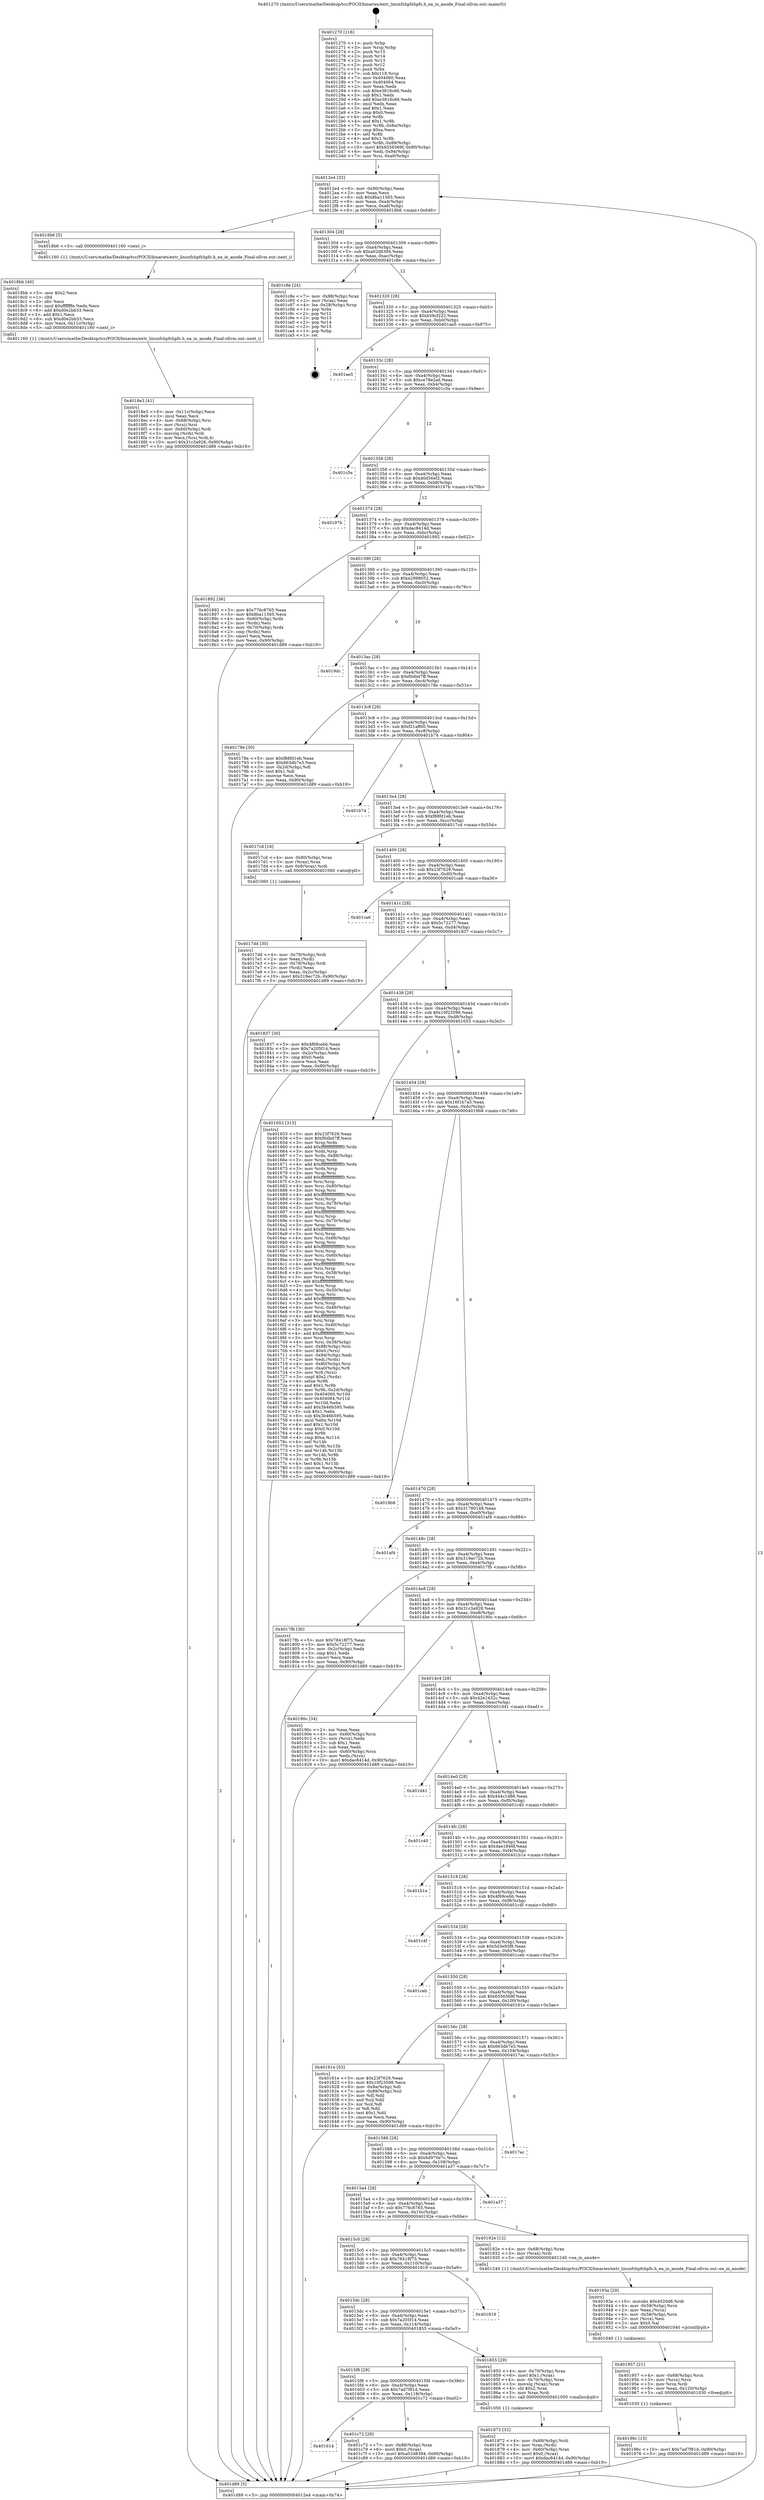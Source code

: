 digraph "0x401270" {
  label = "0x401270 (/mnt/c/Users/mathe/Desktop/tcc/POCII/binaries/extr_linuxfshpfshpfs.h_ea_in_anode_Final-ollvm.out::main(0))"
  labelloc = "t"
  node[shape=record]

  Entry [label="",width=0.3,height=0.3,shape=circle,fillcolor=black,style=filled]
  "0x4012e4" [label="{
     0x4012e4 [32]\l
     | [instrs]\l
     &nbsp;&nbsp;0x4012e4 \<+6\>: mov -0x90(%rbp),%eax\l
     &nbsp;&nbsp;0x4012ea \<+2\>: mov %eax,%ecx\l
     &nbsp;&nbsp;0x4012ec \<+6\>: sub $0x8ba11565,%ecx\l
     &nbsp;&nbsp;0x4012f2 \<+6\>: mov %eax,-0xa4(%rbp)\l
     &nbsp;&nbsp;0x4012f8 \<+6\>: mov %ecx,-0xa8(%rbp)\l
     &nbsp;&nbsp;0x4012fe \<+6\>: je 00000000004018b6 \<main+0x646\>\l
  }"]
  "0x4018b6" [label="{
     0x4018b6 [5]\l
     | [instrs]\l
     &nbsp;&nbsp;0x4018b6 \<+5\>: call 0000000000401160 \<next_i\>\l
     | [calls]\l
     &nbsp;&nbsp;0x401160 \{1\} (/mnt/c/Users/mathe/Desktop/tcc/POCII/binaries/extr_linuxfshpfshpfs.h_ea_in_anode_Final-ollvm.out::next_i)\l
  }"]
  "0x401304" [label="{
     0x401304 [28]\l
     | [instrs]\l
     &nbsp;&nbsp;0x401304 \<+5\>: jmp 0000000000401309 \<main+0x99\>\l
     &nbsp;&nbsp;0x401309 \<+6\>: mov -0xa4(%rbp),%eax\l
     &nbsp;&nbsp;0x40130f \<+5\>: sub $0xa02d8394,%eax\l
     &nbsp;&nbsp;0x401314 \<+6\>: mov %eax,-0xac(%rbp)\l
     &nbsp;&nbsp;0x40131a \<+6\>: je 0000000000401c8e \<main+0xa1e\>\l
  }"]
  Exit [label="",width=0.3,height=0.3,shape=circle,fillcolor=black,style=filled,peripheries=2]
  "0x401c8e" [label="{
     0x401c8e [24]\l
     | [instrs]\l
     &nbsp;&nbsp;0x401c8e \<+7\>: mov -0x88(%rbp),%rax\l
     &nbsp;&nbsp;0x401c95 \<+2\>: mov (%rax),%eax\l
     &nbsp;&nbsp;0x401c97 \<+4\>: lea -0x28(%rbp),%rsp\l
     &nbsp;&nbsp;0x401c9b \<+1\>: pop %rbx\l
     &nbsp;&nbsp;0x401c9c \<+2\>: pop %r12\l
     &nbsp;&nbsp;0x401c9e \<+2\>: pop %r13\l
     &nbsp;&nbsp;0x401ca0 \<+2\>: pop %r14\l
     &nbsp;&nbsp;0x401ca2 \<+2\>: pop %r15\l
     &nbsp;&nbsp;0x401ca4 \<+1\>: pop %rbp\l
     &nbsp;&nbsp;0x401ca5 \<+1\>: ret\l
  }"]
  "0x401320" [label="{
     0x401320 [28]\l
     | [instrs]\l
     &nbsp;&nbsp;0x401320 \<+5\>: jmp 0000000000401325 \<main+0xb5\>\l
     &nbsp;&nbsp;0x401325 \<+6\>: mov -0xa4(%rbp),%eax\l
     &nbsp;&nbsp;0x40132b \<+5\>: sub $0xb59cf222,%eax\l
     &nbsp;&nbsp;0x401330 \<+6\>: mov %eax,-0xb0(%rbp)\l
     &nbsp;&nbsp;0x401336 \<+6\>: je 0000000000401ae5 \<main+0x875\>\l
  }"]
  "0x401614" [label="{
     0x401614\l
  }", style=dashed]
  "0x401ae5" [label="{
     0x401ae5\l
  }", style=dashed]
  "0x40133c" [label="{
     0x40133c [28]\l
     | [instrs]\l
     &nbsp;&nbsp;0x40133c \<+5\>: jmp 0000000000401341 \<main+0xd1\>\l
     &nbsp;&nbsp;0x401341 \<+6\>: mov -0xa4(%rbp),%eax\l
     &nbsp;&nbsp;0x401347 \<+5\>: sub $0xce78e2ad,%eax\l
     &nbsp;&nbsp;0x40134c \<+6\>: mov %eax,-0xb4(%rbp)\l
     &nbsp;&nbsp;0x401352 \<+6\>: je 0000000000401c5e \<main+0x9ee\>\l
  }"]
  "0x401c72" [label="{
     0x401c72 [28]\l
     | [instrs]\l
     &nbsp;&nbsp;0x401c72 \<+7\>: mov -0x88(%rbp),%rax\l
     &nbsp;&nbsp;0x401c79 \<+6\>: movl $0x0,(%rax)\l
     &nbsp;&nbsp;0x401c7f \<+10\>: movl $0xa02d8394,-0x90(%rbp)\l
     &nbsp;&nbsp;0x401c89 \<+5\>: jmp 0000000000401d89 \<main+0xb19\>\l
  }"]
  "0x401c5e" [label="{
     0x401c5e\l
  }", style=dashed]
  "0x401358" [label="{
     0x401358 [28]\l
     | [instrs]\l
     &nbsp;&nbsp;0x401358 \<+5\>: jmp 000000000040135d \<main+0xed\>\l
     &nbsp;&nbsp;0x40135d \<+6\>: mov -0xa4(%rbp),%eax\l
     &nbsp;&nbsp;0x401363 \<+5\>: sub $0xd0d56ef2,%eax\l
     &nbsp;&nbsp;0x401368 \<+6\>: mov %eax,-0xb8(%rbp)\l
     &nbsp;&nbsp;0x40136e \<+6\>: je 000000000040197b \<main+0x70b\>\l
  }"]
  "0x40196c" [label="{
     0x40196c [15]\l
     | [instrs]\l
     &nbsp;&nbsp;0x40196c \<+10\>: movl $0x7ad7f81d,-0x90(%rbp)\l
     &nbsp;&nbsp;0x401976 \<+5\>: jmp 0000000000401d89 \<main+0xb19\>\l
  }"]
  "0x40197b" [label="{
     0x40197b\l
  }", style=dashed]
  "0x401374" [label="{
     0x401374 [28]\l
     | [instrs]\l
     &nbsp;&nbsp;0x401374 \<+5\>: jmp 0000000000401379 \<main+0x109\>\l
     &nbsp;&nbsp;0x401379 \<+6\>: mov -0xa4(%rbp),%eax\l
     &nbsp;&nbsp;0x40137f \<+5\>: sub $0xdac8414d,%eax\l
     &nbsp;&nbsp;0x401384 \<+6\>: mov %eax,-0xbc(%rbp)\l
     &nbsp;&nbsp;0x40138a \<+6\>: je 0000000000401892 \<main+0x622\>\l
  }"]
  "0x401957" [label="{
     0x401957 [21]\l
     | [instrs]\l
     &nbsp;&nbsp;0x401957 \<+4\>: mov -0x68(%rbp),%rcx\l
     &nbsp;&nbsp;0x40195b \<+3\>: mov (%rcx),%rcx\l
     &nbsp;&nbsp;0x40195e \<+3\>: mov %rcx,%rdi\l
     &nbsp;&nbsp;0x401961 \<+6\>: mov %eax,-0x120(%rbp)\l
     &nbsp;&nbsp;0x401967 \<+5\>: call 0000000000401030 \<free@plt\>\l
     | [calls]\l
     &nbsp;&nbsp;0x401030 \{1\} (unknown)\l
  }"]
  "0x401892" [label="{
     0x401892 [36]\l
     | [instrs]\l
     &nbsp;&nbsp;0x401892 \<+5\>: mov $0x776c8765,%eax\l
     &nbsp;&nbsp;0x401897 \<+5\>: mov $0x8ba11565,%ecx\l
     &nbsp;&nbsp;0x40189c \<+4\>: mov -0x60(%rbp),%rdx\l
     &nbsp;&nbsp;0x4018a0 \<+2\>: mov (%rdx),%esi\l
     &nbsp;&nbsp;0x4018a2 \<+4\>: mov -0x70(%rbp),%rdx\l
     &nbsp;&nbsp;0x4018a6 \<+2\>: cmp (%rdx),%esi\l
     &nbsp;&nbsp;0x4018a8 \<+3\>: cmovl %ecx,%eax\l
     &nbsp;&nbsp;0x4018ab \<+6\>: mov %eax,-0x90(%rbp)\l
     &nbsp;&nbsp;0x4018b1 \<+5\>: jmp 0000000000401d89 \<main+0xb19\>\l
  }"]
  "0x401390" [label="{
     0x401390 [28]\l
     | [instrs]\l
     &nbsp;&nbsp;0x401390 \<+5\>: jmp 0000000000401395 \<main+0x125\>\l
     &nbsp;&nbsp;0x401395 \<+6\>: mov -0xa4(%rbp),%eax\l
     &nbsp;&nbsp;0x40139b \<+5\>: sub $0xe2898052,%eax\l
     &nbsp;&nbsp;0x4013a0 \<+6\>: mov %eax,-0xc0(%rbp)\l
     &nbsp;&nbsp;0x4013a6 \<+6\>: je 00000000004019dc \<main+0x76c\>\l
  }"]
  "0x40193a" [label="{
     0x40193a [29]\l
     | [instrs]\l
     &nbsp;&nbsp;0x40193a \<+10\>: movabs $0x4020d6,%rdi\l
     &nbsp;&nbsp;0x401944 \<+4\>: mov -0x58(%rbp),%rcx\l
     &nbsp;&nbsp;0x401948 \<+2\>: mov %eax,(%rcx)\l
     &nbsp;&nbsp;0x40194a \<+4\>: mov -0x58(%rbp),%rcx\l
     &nbsp;&nbsp;0x40194e \<+2\>: mov (%rcx),%esi\l
     &nbsp;&nbsp;0x401950 \<+2\>: mov $0x0,%al\l
     &nbsp;&nbsp;0x401952 \<+5\>: call 0000000000401040 \<printf@plt\>\l
     | [calls]\l
     &nbsp;&nbsp;0x401040 \{1\} (unknown)\l
  }"]
  "0x4019dc" [label="{
     0x4019dc\l
  }", style=dashed]
  "0x4013ac" [label="{
     0x4013ac [28]\l
     | [instrs]\l
     &nbsp;&nbsp;0x4013ac \<+5\>: jmp 00000000004013b1 \<main+0x141\>\l
     &nbsp;&nbsp;0x4013b1 \<+6\>: mov -0xa4(%rbp),%eax\l
     &nbsp;&nbsp;0x4013b7 \<+5\>: sub $0xf0dbd7ff,%eax\l
     &nbsp;&nbsp;0x4013bc \<+6\>: mov %eax,-0xc4(%rbp)\l
     &nbsp;&nbsp;0x4013c2 \<+6\>: je 000000000040178e \<main+0x51e\>\l
  }"]
  "0x4018e3" [label="{
     0x4018e3 [41]\l
     | [instrs]\l
     &nbsp;&nbsp;0x4018e3 \<+6\>: mov -0x11c(%rbp),%ecx\l
     &nbsp;&nbsp;0x4018e9 \<+3\>: imul %eax,%ecx\l
     &nbsp;&nbsp;0x4018ec \<+4\>: mov -0x68(%rbp),%rsi\l
     &nbsp;&nbsp;0x4018f0 \<+3\>: mov (%rsi),%rsi\l
     &nbsp;&nbsp;0x4018f3 \<+4\>: mov -0x60(%rbp),%rdi\l
     &nbsp;&nbsp;0x4018f7 \<+3\>: movslq (%rdi),%rdi\l
     &nbsp;&nbsp;0x4018fa \<+3\>: mov %ecx,(%rsi,%rdi,4)\l
     &nbsp;&nbsp;0x4018fd \<+10\>: movl $0x31c3a928,-0x90(%rbp)\l
     &nbsp;&nbsp;0x401907 \<+5\>: jmp 0000000000401d89 \<main+0xb19\>\l
  }"]
  "0x40178e" [label="{
     0x40178e [30]\l
     | [instrs]\l
     &nbsp;&nbsp;0x40178e \<+5\>: mov $0xf88fd1eb,%eax\l
     &nbsp;&nbsp;0x401793 \<+5\>: mov $0x663db7e3,%ecx\l
     &nbsp;&nbsp;0x401798 \<+3\>: mov -0x2d(%rbp),%dl\l
     &nbsp;&nbsp;0x40179b \<+3\>: test $0x1,%dl\l
     &nbsp;&nbsp;0x40179e \<+3\>: cmovne %ecx,%eax\l
     &nbsp;&nbsp;0x4017a1 \<+6\>: mov %eax,-0x90(%rbp)\l
     &nbsp;&nbsp;0x4017a7 \<+5\>: jmp 0000000000401d89 \<main+0xb19\>\l
  }"]
  "0x4013c8" [label="{
     0x4013c8 [28]\l
     | [instrs]\l
     &nbsp;&nbsp;0x4013c8 \<+5\>: jmp 00000000004013cd \<main+0x15d\>\l
     &nbsp;&nbsp;0x4013cd \<+6\>: mov -0xa4(%rbp),%eax\l
     &nbsp;&nbsp;0x4013d3 \<+5\>: sub $0xf21affd0,%eax\l
     &nbsp;&nbsp;0x4013d8 \<+6\>: mov %eax,-0xc8(%rbp)\l
     &nbsp;&nbsp;0x4013de \<+6\>: je 0000000000401b74 \<main+0x904\>\l
  }"]
  "0x4018bb" [label="{
     0x4018bb [40]\l
     | [instrs]\l
     &nbsp;&nbsp;0x4018bb \<+5\>: mov $0x2,%ecx\l
     &nbsp;&nbsp;0x4018c0 \<+1\>: cltd\l
     &nbsp;&nbsp;0x4018c1 \<+2\>: idiv %ecx\l
     &nbsp;&nbsp;0x4018c3 \<+6\>: imul $0xfffffffe,%edx,%ecx\l
     &nbsp;&nbsp;0x4018c9 \<+6\>: add $0xd0e2bb33,%ecx\l
     &nbsp;&nbsp;0x4018cf \<+3\>: add $0x1,%ecx\l
     &nbsp;&nbsp;0x4018d2 \<+6\>: sub $0xd0e2bb33,%ecx\l
     &nbsp;&nbsp;0x4018d8 \<+6\>: mov %ecx,-0x11c(%rbp)\l
     &nbsp;&nbsp;0x4018de \<+5\>: call 0000000000401160 \<next_i\>\l
     | [calls]\l
     &nbsp;&nbsp;0x401160 \{1\} (/mnt/c/Users/mathe/Desktop/tcc/POCII/binaries/extr_linuxfshpfshpfs.h_ea_in_anode_Final-ollvm.out::next_i)\l
  }"]
  "0x401b74" [label="{
     0x401b74\l
  }", style=dashed]
  "0x4013e4" [label="{
     0x4013e4 [28]\l
     | [instrs]\l
     &nbsp;&nbsp;0x4013e4 \<+5\>: jmp 00000000004013e9 \<main+0x179\>\l
     &nbsp;&nbsp;0x4013e9 \<+6\>: mov -0xa4(%rbp),%eax\l
     &nbsp;&nbsp;0x4013ef \<+5\>: sub $0xf88fd1eb,%eax\l
     &nbsp;&nbsp;0x4013f4 \<+6\>: mov %eax,-0xcc(%rbp)\l
     &nbsp;&nbsp;0x4013fa \<+6\>: je 00000000004017cd \<main+0x55d\>\l
  }"]
  "0x401872" [label="{
     0x401872 [32]\l
     | [instrs]\l
     &nbsp;&nbsp;0x401872 \<+4\>: mov -0x68(%rbp),%rdi\l
     &nbsp;&nbsp;0x401876 \<+3\>: mov %rax,(%rdi)\l
     &nbsp;&nbsp;0x401879 \<+4\>: mov -0x60(%rbp),%rax\l
     &nbsp;&nbsp;0x40187d \<+6\>: movl $0x0,(%rax)\l
     &nbsp;&nbsp;0x401883 \<+10\>: movl $0xdac8414d,-0x90(%rbp)\l
     &nbsp;&nbsp;0x40188d \<+5\>: jmp 0000000000401d89 \<main+0xb19\>\l
  }"]
  "0x4017cd" [label="{
     0x4017cd [16]\l
     | [instrs]\l
     &nbsp;&nbsp;0x4017cd \<+4\>: mov -0x80(%rbp),%rax\l
     &nbsp;&nbsp;0x4017d1 \<+3\>: mov (%rax),%rax\l
     &nbsp;&nbsp;0x4017d4 \<+4\>: mov 0x8(%rax),%rdi\l
     &nbsp;&nbsp;0x4017d8 \<+5\>: call 0000000000401060 \<atoi@plt\>\l
     | [calls]\l
     &nbsp;&nbsp;0x401060 \{1\} (unknown)\l
  }"]
  "0x401400" [label="{
     0x401400 [28]\l
     | [instrs]\l
     &nbsp;&nbsp;0x401400 \<+5\>: jmp 0000000000401405 \<main+0x195\>\l
     &nbsp;&nbsp;0x401405 \<+6\>: mov -0xa4(%rbp),%eax\l
     &nbsp;&nbsp;0x40140b \<+5\>: sub $0x23f7629,%eax\l
     &nbsp;&nbsp;0x401410 \<+6\>: mov %eax,-0xd0(%rbp)\l
     &nbsp;&nbsp;0x401416 \<+6\>: je 0000000000401ca6 \<main+0xa36\>\l
  }"]
  "0x4015f8" [label="{
     0x4015f8 [28]\l
     | [instrs]\l
     &nbsp;&nbsp;0x4015f8 \<+5\>: jmp 00000000004015fd \<main+0x38d\>\l
     &nbsp;&nbsp;0x4015fd \<+6\>: mov -0xa4(%rbp),%eax\l
     &nbsp;&nbsp;0x401603 \<+5\>: sub $0x7ad7f81d,%eax\l
     &nbsp;&nbsp;0x401608 \<+6\>: mov %eax,-0x118(%rbp)\l
     &nbsp;&nbsp;0x40160e \<+6\>: je 0000000000401c72 \<main+0xa02\>\l
  }"]
  "0x401ca6" [label="{
     0x401ca6\l
  }", style=dashed]
  "0x40141c" [label="{
     0x40141c [28]\l
     | [instrs]\l
     &nbsp;&nbsp;0x40141c \<+5\>: jmp 0000000000401421 \<main+0x1b1\>\l
     &nbsp;&nbsp;0x401421 \<+6\>: mov -0xa4(%rbp),%eax\l
     &nbsp;&nbsp;0x401427 \<+5\>: sub $0x5c72277,%eax\l
     &nbsp;&nbsp;0x40142c \<+6\>: mov %eax,-0xd4(%rbp)\l
     &nbsp;&nbsp;0x401432 \<+6\>: je 0000000000401837 \<main+0x5c7\>\l
  }"]
  "0x401855" [label="{
     0x401855 [29]\l
     | [instrs]\l
     &nbsp;&nbsp;0x401855 \<+4\>: mov -0x70(%rbp),%rax\l
     &nbsp;&nbsp;0x401859 \<+6\>: movl $0x1,(%rax)\l
     &nbsp;&nbsp;0x40185f \<+4\>: mov -0x70(%rbp),%rax\l
     &nbsp;&nbsp;0x401863 \<+3\>: movslq (%rax),%rax\l
     &nbsp;&nbsp;0x401866 \<+4\>: shl $0x2,%rax\l
     &nbsp;&nbsp;0x40186a \<+3\>: mov %rax,%rdi\l
     &nbsp;&nbsp;0x40186d \<+5\>: call 0000000000401050 \<malloc@plt\>\l
     | [calls]\l
     &nbsp;&nbsp;0x401050 \{1\} (unknown)\l
  }"]
  "0x401837" [label="{
     0x401837 [30]\l
     | [instrs]\l
     &nbsp;&nbsp;0x401837 \<+5\>: mov $0x4f69cebb,%eax\l
     &nbsp;&nbsp;0x40183c \<+5\>: mov $0x7a205f14,%ecx\l
     &nbsp;&nbsp;0x401841 \<+3\>: mov -0x2c(%rbp),%edx\l
     &nbsp;&nbsp;0x401844 \<+3\>: cmp $0x0,%edx\l
     &nbsp;&nbsp;0x401847 \<+3\>: cmove %ecx,%eax\l
     &nbsp;&nbsp;0x40184a \<+6\>: mov %eax,-0x90(%rbp)\l
     &nbsp;&nbsp;0x401850 \<+5\>: jmp 0000000000401d89 \<main+0xb19\>\l
  }"]
  "0x401438" [label="{
     0x401438 [28]\l
     | [instrs]\l
     &nbsp;&nbsp;0x401438 \<+5\>: jmp 000000000040143d \<main+0x1cd\>\l
     &nbsp;&nbsp;0x40143d \<+6\>: mov -0xa4(%rbp),%eax\l
     &nbsp;&nbsp;0x401443 \<+5\>: sub $0x10f23598,%eax\l
     &nbsp;&nbsp;0x401448 \<+6\>: mov %eax,-0xd8(%rbp)\l
     &nbsp;&nbsp;0x40144e \<+6\>: je 0000000000401653 \<main+0x3e3\>\l
  }"]
  "0x4015dc" [label="{
     0x4015dc [28]\l
     | [instrs]\l
     &nbsp;&nbsp;0x4015dc \<+5\>: jmp 00000000004015e1 \<main+0x371\>\l
     &nbsp;&nbsp;0x4015e1 \<+6\>: mov -0xa4(%rbp),%eax\l
     &nbsp;&nbsp;0x4015e7 \<+5\>: sub $0x7a205f14,%eax\l
     &nbsp;&nbsp;0x4015ec \<+6\>: mov %eax,-0x114(%rbp)\l
     &nbsp;&nbsp;0x4015f2 \<+6\>: je 0000000000401855 \<main+0x5e5\>\l
  }"]
  "0x401653" [label="{
     0x401653 [315]\l
     | [instrs]\l
     &nbsp;&nbsp;0x401653 \<+5\>: mov $0x23f7629,%eax\l
     &nbsp;&nbsp;0x401658 \<+5\>: mov $0xf0dbd7ff,%ecx\l
     &nbsp;&nbsp;0x40165d \<+3\>: mov %rsp,%rdx\l
     &nbsp;&nbsp;0x401660 \<+4\>: add $0xfffffffffffffff0,%rdx\l
     &nbsp;&nbsp;0x401664 \<+3\>: mov %rdx,%rsp\l
     &nbsp;&nbsp;0x401667 \<+7\>: mov %rdx,-0x88(%rbp)\l
     &nbsp;&nbsp;0x40166e \<+3\>: mov %rsp,%rdx\l
     &nbsp;&nbsp;0x401671 \<+4\>: add $0xfffffffffffffff0,%rdx\l
     &nbsp;&nbsp;0x401675 \<+3\>: mov %rdx,%rsp\l
     &nbsp;&nbsp;0x401678 \<+3\>: mov %rsp,%rsi\l
     &nbsp;&nbsp;0x40167b \<+4\>: add $0xfffffffffffffff0,%rsi\l
     &nbsp;&nbsp;0x40167f \<+3\>: mov %rsi,%rsp\l
     &nbsp;&nbsp;0x401682 \<+4\>: mov %rsi,-0x80(%rbp)\l
     &nbsp;&nbsp;0x401686 \<+3\>: mov %rsp,%rsi\l
     &nbsp;&nbsp;0x401689 \<+4\>: add $0xfffffffffffffff0,%rsi\l
     &nbsp;&nbsp;0x40168d \<+3\>: mov %rsi,%rsp\l
     &nbsp;&nbsp;0x401690 \<+4\>: mov %rsi,-0x78(%rbp)\l
     &nbsp;&nbsp;0x401694 \<+3\>: mov %rsp,%rsi\l
     &nbsp;&nbsp;0x401697 \<+4\>: add $0xfffffffffffffff0,%rsi\l
     &nbsp;&nbsp;0x40169b \<+3\>: mov %rsi,%rsp\l
     &nbsp;&nbsp;0x40169e \<+4\>: mov %rsi,-0x70(%rbp)\l
     &nbsp;&nbsp;0x4016a2 \<+3\>: mov %rsp,%rsi\l
     &nbsp;&nbsp;0x4016a5 \<+4\>: add $0xfffffffffffffff0,%rsi\l
     &nbsp;&nbsp;0x4016a9 \<+3\>: mov %rsi,%rsp\l
     &nbsp;&nbsp;0x4016ac \<+4\>: mov %rsi,-0x68(%rbp)\l
     &nbsp;&nbsp;0x4016b0 \<+3\>: mov %rsp,%rsi\l
     &nbsp;&nbsp;0x4016b3 \<+4\>: add $0xfffffffffffffff0,%rsi\l
     &nbsp;&nbsp;0x4016b7 \<+3\>: mov %rsi,%rsp\l
     &nbsp;&nbsp;0x4016ba \<+4\>: mov %rsi,-0x60(%rbp)\l
     &nbsp;&nbsp;0x4016be \<+3\>: mov %rsp,%rsi\l
     &nbsp;&nbsp;0x4016c1 \<+4\>: add $0xfffffffffffffff0,%rsi\l
     &nbsp;&nbsp;0x4016c5 \<+3\>: mov %rsi,%rsp\l
     &nbsp;&nbsp;0x4016c8 \<+4\>: mov %rsi,-0x58(%rbp)\l
     &nbsp;&nbsp;0x4016cc \<+3\>: mov %rsp,%rsi\l
     &nbsp;&nbsp;0x4016cf \<+4\>: add $0xfffffffffffffff0,%rsi\l
     &nbsp;&nbsp;0x4016d3 \<+3\>: mov %rsi,%rsp\l
     &nbsp;&nbsp;0x4016d6 \<+4\>: mov %rsi,-0x50(%rbp)\l
     &nbsp;&nbsp;0x4016da \<+3\>: mov %rsp,%rsi\l
     &nbsp;&nbsp;0x4016dd \<+4\>: add $0xfffffffffffffff0,%rsi\l
     &nbsp;&nbsp;0x4016e1 \<+3\>: mov %rsi,%rsp\l
     &nbsp;&nbsp;0x4016e4 \<+4\>: mov %rsi,-0x48(%rbp)\l
     &nbsp;&nbsp;0x4016e8 \<+3\>: mov %rsp,%rsi\l
     &nbsp;&nbsp;0x4016eb \<+4\>: add $0xfffffffffffffff0,%rsi\l
     &nbsp;&nbsp;0x4016ef \<+3\>: mov %rsi,%rsp\l
     &nbsp;&nbsp;0x4016f2 \<+4\>: mov %rsi,-0x40(%rbp)\l
     &nbsp;&nbsp;0x4016f6 \<+3\>: mov %rsp,%rsi\l
     &nbsp;&nbsp;0x4016f9 \<+4\>: add $0xfffffffffffffff0,%rsi\l
     &nbsp;&nbsp;0x4016fd \<+3\>: mov %rsi,%rsp\l
     &nbsp;&nbsp;0x401700 \<+4\>: mov %rsi,-0x38(%rbp)\l
     &nbsp;&nbsp;0x401704 \<+7\>: mov -0x88(%rbp),%rsi\l
     &nbsp;&nbsp;0x40170b \<+6\>: movl $0x0,(%rsi)\l
     &nbsp;&nbsp;0x401711 \<+6\>: mov -0x94(%rbp),%edi\l
     &nbsp;&nbsp;0x401717 \<+2\>: mov %edi,(%rdx)\l
     &nbsp;&nbsp;0x401719 \<+4\>: mov -0x80(%rbp),%rsi\l
     &nbsp;&nbsp;0x40171d \<+7\>: mov -0xa0(%rbp),%r8\l
     &nbsp;&nbsp;0x401724 \<+3\>: mov %r8,(%rsi)\l
     &nbsp;&nbsp;0x401727 \<+3\>: cmpl $0x2,(%rdx)\l
     &nbsp;&nbsp;0x40172a \<+4\>: setne %r9b\l
     &nbsp;&nbsp;0x40172e \<+4\>: and $0x1,%r9b\l
     &nbsp;&nbsp;0x401732 \<+4\>: mov %r9b,-0x2d(%rbp)\l
     &nbsp;&nbsp;0x401736 \<+8\>: mov 0x404060,%r10d\l
     &nbsp;&nbsp;0x40173e \<+8\>: mov 0x404064,%r11d\l
     &nbsp;&nbsp;0x401746 \<+3\>: mov %r10d,%ebx\l
     &nbsp;&nbsp;0x401749 \<+6\>: add $0x3b46b595,%ebx\l
     &nbsp;&nbsp;0x40174f \<+3\>: sub $0x1,%ebx\l
     &nbsp;&nbsp;0x401752 \<+6\>: sub $0x3b46b595,%ebx\l
     &nbsp;&nbsp;0x401758 \<+4\>: imul %ebx,%r10d\l
     &nbsp;&nbsp;0x40175c \<+4\>: and $0x1,%r10d\l
     &nbsp;&nbsp;0x401760 \<+4\>: cmp $0x0,%r10d\l
     &nbsp;&nbsp;0x401764 \<+4\>: sete %r9b\l
     &nbsp;&nbsp;0x401768 \<+4\>: cmp $0xa,%r11d\l
     &nbsp;&nbsp;0x40176c \<+4\>: setl %r14b\l
     &nbsp;&nbsp;0x401770 \<+3\>: mov %r9b,%r15b\l
     &nbsp;&nbsp;0x401773 \<+3\>: and %r14b,%r15b\l
     &nbsp;&nbsp;0x401776 \<+3\>: xor %r14b,%r9b\l
     &nbsp;&nbsp;0x401779 \<+3\>: or %r9b,%r15b\l
     &nbsp;&nbsp;0x40177c \<+4\>: test $0x1,%r15b\l
     &nbsp;&nbsp;0x401780 \<+3\>: cmovne %ecx,%eax\l
     &nbsp;&nbsp;0x401783 \<+6\>: mov %eax,-0x90(%rbp)\l
     &nbsp;&nbsp;0x401789 \<+5\>: jmp 0000000000401d89 \<main+0xb19\>\l
  }"]
  "0x401454" [label="{
     0x401454 [28]\l
     | [instrs]\l
     &nbsp;&nbsp;0x401454 \<+5\>: jmp 0000000000401459 \<main+0x1e9\>\l
     &nbsp;&nbsp;0x401459 \<+6\>: mov -0xa4(%rbp),%eax\l
     &nbsp;&nbsp;0x40145f \<+5\>: sub $0x16f1b7a5,%eax\l
     &nbsp;&nbsp;0x401464 \<+6\>: mov %eax,-0xdc(%rbp)\l
     &nbsp;&nbsp;0x40146a \<+6\>: je 00000000004019b8 \<main+0x748\>\l
  }"]
  "0x401819" [label="{
     0x401819\l
  }", style=dashed]
  "0x4019b8" [label="{
     0x4019b8\l
  }", style=dashed]
  "0x401470" [label="{
     0x401470 [28]\l
     | [instrs]\l
     &nbsp;&nbsp;0x401470 \<+5\>: jmp 0000000000401475 \<main+0x205\>\l
     &nbsp;&nbsp;0x401475 \<+6\>: mov -0xa4(%rbp),%eax\l
     &nbsp;&nbsp;0x40147b \<+5\>: sub $0x31780148,%eax\l
     &nbsp;&nbsp;0x401480 \<+6\>: mov %eax,-0xe0(%rbp)\l
     &nbsp;&nbsp;0x401486 \<+6\>: je 0000000000401af4 \<main+0x884\>\l
  }"]
  "0x4015c0" [label="{
     0x4015c0 [28]\l
     | [instrs]\l
     &nbsp;&nbsp;0x4015c0 \<+5\>: jmp 00000000004015c5 \<main+0x355\>\l
     &nbsp;&nbsp;0x4015c5 \<+6\>: mov -0xa4(%rbp),%eax\l
     &nbsp;&nbsp;0x4015cb \<+5\>: sub $0x78418f75,%eax\l
     &nbsp;&nbsp;0x4015d0 \<+6\>: mov %eax,-0x110(%rbp)\l
     &nbsp;&nbsp;0x4015d6 \<+6\>: je 0000000000401819 \<main+0x5a9\>\l
  }"]
  "0x401af4" [label="{
     0x401af4\l
  }", style=dashed]
  "0x40148c" [label="{
     0x40148c [28]\l
     | [instrs]\l
     &nbsp;&nbsp;0x40148c \<+5\>: jmp 0000000000401491 \<main+0x221\>\l
     &nbsp;&nbsp;0x401491 \<+6\>: mov -0xa4(%rbp),%eax\l
     &nbsp;&nbsp;0x401497 \<+5\>: sub $0x319ec72b,%eax\l
     &nbsp;&nbsp;0x40149c \<+6\>: mov %eax,-0xe4(%rbp)\l
     &nbsp;&nbsp;0x4014a2 \<+6\>: je 00000000004017fb \<main+0x58b\>\l
  }"]
  "0x40192e" [label="{
     0x40192e [12]\l
     | [instrs]\l
     &nbsp;&nbsp;0x40192e \<+4\>: mov -0x68(%rbp),%rax\l
     &nbsp;&nbsp;0x401932 \<+3\>: mov (%rax),%rdi\l
     &nbsp;&nbsp;0x401935 \<+5\>: call 0000000000401240 \<ea_in_anode\>\l
     | [calls]\l
     &nbsp;&nbsp;0x401240 \{1\} (/mnt/c/Users/mathe/Desktop/tcc/POCII/binaries/extr_linuxfshpfshpfs.h_ea_in_anode_Final-ollvm.out::ea_in_anode)\l
  }"]
  "0x4017fb" [label="{
     0x4017fb [30]\l
     | [instrs]\l
     &nbsp;&nbsp;0x4017fb \<+5\>: mov $0x78418f75,%eax\l
     &nbsp;&nbsp;0x401800 \<+5\>: mov $0x5c72277,%ecx\l
     &nbsp;&nbsp;0x401805 \<+3\>: mov -0x2c(%rbp),%edx\l
     &nbsp;&nbsp;0x401808 \<+3\>: cmp $0x1,%edx\l
     &nbsp;&nbsp;0x40180b \<+3\>: cmovl %ecx,%eax\l
     &nbsp;&nbsp;0x40180e \<+6\>: mov %eax,-0x90(%rbp)\l
     &nbsp;&nbsp;0x401814 \<+5\>: jmp 0000000000401d89 \<main+0xb19\>\l
  }"]
  "0x4014a8" [label="{
     0x4014a8 [28]\l
     | [instrs]\l
     &nbsp;&nbsp;0x4014a8 \<+5\>: jmp 00000000004014ad \<main+0x23d\>\l
     &nbsp;&nbsp;0x4014ad \<+6\>: mov -0xa4(%rbp),%eax\l
     &nbsp;&nbsp;0x4014b3 \<+5\>: sub $0x31c3a928,%eax\l
     &nbsp;&nbsp;0x4014b8 \<+6\>: mov %eax,-0xe8(%rbp)\l
     &nbsp;&nbsp;0x4014be \<+6\>: je 000000000040190c \<main+0x69c\>\l
  }"]
  "0x4015a4" [label="{
     0x4015a4 [28]\l
     | [instrs]\l
     &nbsp;&nbsp;0x4015a4 \<+5\>: jmp 00000000004015a9 \<main+0x339\>\l
     &nbsp;&nbsp;0x4015a9 \<+6\>: mov -0xa4(%rbp),%eax\l
     &nbsp;&nbsp;0x4015af \<+5\>: sub $0x776c8765,%eax\l
     &nbsp;&nbsp;0x4015b4 \<+6\>: mov %eax,-0x10c(%rbp)\l
     &nbsp;&nbsp;0x4015ba \<+6\>: je 000000000040192e \<main+0x6be\>\l
  }"]
  "0x40190c" [label="{
     0x40190c [34]\l
     | [instrs]\l
     &nbsp;&nbsp;0x40190c \<+2\>: xor %eax,%eax\l
     &nbsp;&nbsp;0x40190e \<+4\>: mov -0x60(%rbp),%rcx\l
     &nbsp;&nbsp;0x401912 \<+2\>: mov (%rcx),%edx\l
     &nbsp;&nbsp;0x401914 \<+3\>: sub $0x1,%eax\l
     &nbsp;&nbsp;0x401917 \<+2\>: sub %eax,%edx\l
     &nbsp;&nbsp;0x401919 \<+4\>: mov -0x60(%rbp),%rcx\l
     &nbsp;&nbsp;0x40191d \<+2\>: mov %edx,(%rcx)\l
     &nbsp;&nbsp;0x40191f \<+10\>: movl $0xdac8414d,-0x90(%rbp)\l
     &nbsp;&nbsp;0x401929 \<+5\>: jmp 0000000000401d89 \<main+0xb19\>\l
  }"]
  "0x4014c4" [label="{
     0x4014c4 [28]\l
     | [instrs]\l
     &nbsp;&nbsp;0x4014c4 \<+5\>: jmp 00000000004014c9 \<main+0x259\>\l
     &nbsp;&nbsp;0x4014c9 \<+6\>: mov -0xa4(%rbp),%eax\l
     &nbsp;&nbsp;0x4014cf \<+5\>: sub $0x42e1432c,%eax\l
     &nbsp;&nbsp;0x4014d4 \<+6\>: mov %eax,-0xec(%rbp)\l
     &nbsp;&nbsp;0x4014da \<+6\>: je 0000000000401d41 \<main+0xad1\>\l
  }"]
  "0x401a37" [label="{
     0x401a37\l
  }", style=dashed]
  "0x401d41" [label="{
     0x401d41\l
  }", style=dashed]
  "0x4014e0" [label="{
     0x4014e0 [28]\l
     | [instrs]\l
     &nbsp;&nbsp;0x4014e0 \<+5\>: jmp 00000000004014e5 \<main+0x275\>\l
     &nbsp;&nbsp;0x4014e5 \<+6\>: mov -0xa4(%rbp),%eax\l
     &nbsp;&nbsp;0x4014eb \<+5\>: sub $0x444c1d86,%eax\l
     &nbsp;&nbsp;0x4014f0 \<+6\>: mov %eax,-0xf0(%rbp)\l
     &nbsp;&nbsp;0x4014f6 \<+6\>: je 0000000000401c40 \<main+0x9d0\>\l
  }"]
  "0x401588" [label="{
     0x401588 [28]\l
     | [instrs]\l
     &nbsp;&nbsp;0x401588 \<+5\>: jmp 000000000040158d \<main+0x31d\>\l
     &nbsp;&nbsp;0x40158d \<+6\>: mov -0xa4(%rbp),%eax\l
     &nbsp;&nbsp;0x401593 \<+5\>: sub $0x6d970e7c,%eax\l
     &nbsp;&nbsp;0x401598 \<+6\>: mov %eax,-0x108(%rbp)\l
     &nbsp;&nbsp;0x40159e \<+6\>: je 0000000000401a37 \<main+0x7c7\>\l
  }"]
  "0x401c40" [label="{
     0x401c40\l
  }", style=dashed]
  "0x4014fc" [label="{
     0x4014fc [28]\l
     | [instrs]\l
     &nbsp;&nbsp;0x4014fc \<+5\>: jmp 0000000000401501 \<main+0x291\>\l
     &nbsp;&nbsp;0x401501 \<+6\>: mov -0xa4(%rbp),%eax\l
     &nbsp;&nbsp;0x401507 \<+5\>: sub $0x4ae1846f,%eax\l
     &nbsp;&nbsp;0x40150c \<+6\>: mov %eax,-0xf4(%rbp)\l
     &nbsp;&nbsp;0x401512 \<+6\>: je 0000000000401b1e \<main+0x8ae\>\l
  }"]
  "0x4017ac" [label="{
     0x4017ac\l
  }", style=dashed]
  "0x401b1e" [label="{
     0x401b1e\l
  }", style=dashed]
  "0x401518" [label="{
     0x401518 [28]\l
     | [instrs]\l
     &nbsp;&nbsp;0x401518 \<+5\>: jmp 000000000040151d \<main+0x2ad\>\l
     &nbsp;&nbsp;0x40151d \<+6\>: mov -0xa4(%rbp),%eax\l
     &nbsp;&nbsp;0x401523 \<+5\>: sub $0x4f69cebb,%eax\l
     &nbsp;&nbsp;0x401528 \<+6\>: mov %eax,-0xf8(%rbp)\l
     &nbsp;&nbsp;0x40152e \<+6\>: je 0000000000401c4f \<main+0x9df\>\l
  }"]
  "0x4017dd" [label="{
     0x4017dd [30]\l
     | [instrs]\l
     &nbsp;&nbsp;0x4017dd \<+4\>: mov -0x78(%rbp),%rdi\l
     &nbsp;&nbsp;0x4017e1 \<+2\>: mov %eax,(%rdi)\l
     &nbsp;&nbsp;0x4017e3 \<+4\>: mov -0x78(%rbp),%rdi\l
     &nbsp;&nbsp;0x4017e7 \<+2\>: mov (%rdi),%eax\l
     &nbsp;&nbsp;0x4017e9 \<+3\>: mov %eax,-0x2c(%rbp)\l
     &nbsp;&nbsp;0x4017ec \<+10\>: movl $0x319ec72b,-0x90(%rbp)\l
     &nbsp;&nbsp;0x4017f6 \<+5\>: jmp 0000000000401d89 \<main+0xb19\>\l
  }"]
  "0x401c4f" [label="{
     0x401c4f\l
  }", style=dashed]
  "0x401534" [label="{
     0x401534 [28]\l
     | [instrs]\l
     &nbsp;&nbsp;0x401534 \<+5\>: jmp 0000000000401539 \<main+0x2c9\>\l
     &nbsp;&nbsp;0x401539 \<+6\>: mov -0xa4(%rbp),%eax\l
     &nbsp;&nbsp;0x40153f \<+5\>: sub $0x5d3e93f8,%eax\l
     &nbsp;&nbsp;0x401544 \<+6\>: mov %eax,-0xfc(%rbp)\l
     &nbsp;&nbsp;0x40154a \<+6\>: je 0000000000401ceb \<main+0xa7b\>\l
  }"]
  "0x401270" [label="{
     0x401270 [116]\l
     | [instrs]\l
     &nbsp;&nbsp;0x401270 \<+1\>: push %rbp\l
     &nbsp;&nbsp;0x401271 \<+3\>: mov %rsp,%rbp\l
     &nbsp;&nbsp;0x401274 \<+2\>: push %r15\l
     &nbsp;&nbsp;0x401276 \<+2\>: push %r14\l
     &nbsp;&nbsp;0x401278 \<+2\>: push %r13\l
     &nbsp;&nbsp;0x40127a \<+2\>: push %r12\l
     &nbsp;&nbsp;0x40127c \<+1\>: push %rbx\l
     &nbsp;&nbsp;0x40127d \<+7\>: sub $0x118,%rsp\l
     &nbsp;&nbsp;0x401284 \<+7\>: mov 0x404060,%eax\l
     &nbsp;&nbsp;0x40128b \<+7\>: mov 0x404064,%ecx\l
     &nbsp;&nbsp;0x401292 \<+2\>: mov %eax,%edx\l
     &nbsp;&nbsp;0x401294 \<+6\>: sub $0xe3816c66,%edx\l
     &nbsp;&nbsp;0x40129a \<+3\>: sub $0x1,%edx\l
     &nbsp;&nbsp;0x40129d \<+6\>: add $0xe3816c66,%edx\l
     &nbsp;&nbsp;0x4012a3 \<+3\>: imul %edx,%eax\l
     &nbsp;&nbsp;0x4012a6 \<+3\>: and $0x1,%eax\l
     &nbsp;&nbsp;0x4012a9 \<+3\>: cmp $0x0,%eax\l
     &nbsp;&nbsp;0x4012ac \<+4\>: sete %r8b\l
     &nbsp;&nbsp;0x4012b0 \<+4\>: and $0x1,%r8b\l
     &nbsp;&nbsp;0x4012b4 \<+7\>: mov %r8b,-0x8a(%rbp)\l
     &nbsp;&nbsp;0x4012bb \<+3\>: cmp $0xa,%ecx\l
     &nbsp;&nbsp;0x4012be \<+4\>: setl %r8b\l
     &nbsp;&nbsp;0x4012c2 \<+4\>: and $0x1,%r8b\l
     &nbsp;&nbsp;0x4012c6 \<+7\>: mov %r8b,-0x89(%rbp)\l
     &nbsp;&nbsp;0x4012cd \<+10\>: movl $0x6556569f,-0x90(%rbp)\l
     &nbsp;&nbsp;0x4012d7 \<+6\>: mov %edi,-0x94(%rbp)\l
     &nbsp;&nbsp;0x4012dd \<+7\>: mov %rsi,-0xa0(%rbp)\l
  }"]
  "0x401ceb" [label="{
     0x401ceb\l
  }", style=dashed]
  "0x401550" [label="{
     0x401550 [28]\l
     | [instrs]\l
     &nbsp;&nbsp;0x401550 \<+5\>: jmp 0000000000401555 \<main+0x2e5\>\l
     &nbsp;&nbsp;0x401555 \<+6\>: mov -0xa4(%rbp),%eax\l
     &nbsp;&nbsp;0x40155b \<+5\>: sub $0x6556569f,%eax\l
     &nbsp;&nbsp;0x401560 \<+6\>: mov %eax,-0x100(%rbp)\l
     &nbsp;&nbsp;0x401566 \<+6\>: je 000000000040161e \<main+0x3ae\>\l
  }"]
  "0x401d89" [label="{
     0x401d89 [5]\l
     | [instrs]\l
     &nbsp;&nbsp;0x401d89 \<+5\>: jmp 00000000004012e4 \<main+0x74\>\l
  }"]
  "0x40161e" [label="{
     0x40161e [53]\l
     | [instrs]\l
     &nbsp;&nbsp;0x40161e \<+5\>: mov $0x23f7629,%eax\l
     &nbsp;&nbsp;0x401623 \<+5\>: mov $0x10f23598,%ecx\l
     &nbsp;&nbsp;0x401628 \<+6\>: mov -0x8a(%rbp),%dl\l
     &nbsp;&nbsp;0x40162e \<+7\>: mov -0x89(%rbp),%sil\l
     &nbsp;&nbsp;0x401635 \<+3\>: mov %dl,%dil\l
     &nbsp;&nbsp;0x401638 \<+3\>: and %sil,%dil\l
     &nbsp;&nbsp;0x40163b \<+3\>: xor %sil,%dl\l
     &nbsp;&nbsp;0x40163e \<+3\>: or %dl,%dil\l
     &nbsp;&nbsp;0x401641 \<+4\>: test $0x1,%dil\l
     &nbsp;&nbsp;0x401645 \<+3\>: cmovne %ecx,%eax\l
     &nbsp;&nbsp;0x401648 \<+6\>: mov %eax,-0x90(%rbp)\l
     &nbsp;&nbsp;0x40164e \<+5\>: jmp 0000000000401d89 \<main+0xb19\>\l
  }"]
  "0x40156c" [label="{
     0x40156c [28]\l
     | [instrs]\l
     &nbsp;&nbsp;0x40156c \<+5\>: jmp 0000000000401571 \<main+0x301\>\l
     &nbsp;&nbsp;0x401571 \<+6\>: mov -0xa4(%rbp),%eax\l
     &nbsp;&nbsp;0x401577 \<+5\>: sub $0x663db7e3,%eax\l
     &nbsp;&nbsp;0x40157c \<+6\>: mov %eax,-0x104(%rbp)\l
     &nbsp;&nbsp;0x401582 \<+6\>: je 00000000004017ac \<main+0x53c\>\l
  }"]
  Entry -> "0x401270" [label=" 1"]
  "0x4012e4" -> "0x4018b6" [label=" 1"]
  "0x4012e4" -> "0x401304" [label=" 13"]
  "0x401c8e" -> Exit [label=" 1"]
  "0x401304" -> "0x401c8e" [label=" 1"]
  "0x401304" -> "0x401320" [label=" 12"]
  "0x401c72" -> "0x401d89" [label=" 1"]
  "0x401320" -> "0x401ae5" [label=" 0"]
  "0x401320" -> "0x40133c" [label=" 12"]
  "0x4015f8" -> "0x401614" [label=" 0"]
  "0x40133c" -> "0x401c5e" [label=" 0"]
  "0x40133c" -> "0x401358" [label=" 12"]
  "0x4015f8" -> "0x401c72" [label=" 1"]
  "0x401358" -> "0x40197b" [label=" 0"]
  "0x401358" -> "0x401374" [label=" 12"]
  "0x40196c" -> "0x401d89" [label=" 1"]
  "0x401374" -> "0x401892" [label=" 2"]
  "0x401374" -> "0x401390" [label=" 10"]
  "0x401957" -> "0x40196c" [label=" 1"]
  "0x401390" -> "0x4019dc" [label=" 0"]
  "0x401390" -> "0x4013ac" [label=" 10"]
  "0x40193a" -> "0x401957" [label=" 1"]
  "0x4013ac" -> "0x40178e" [label=" 1"]
  "0x4013ac" -> "0x4013c8" [label=" 9"]
  "0x40192e" -> "0x40193a" [label=" 1"]
  "0x4013c8" -> "0x401b74" [label=" 0"]
  "0x4013c8" -> "0x4013e4" [label=" 9"]
  "0x40190c" -> "0x401d89" [label=" 1"]
  "0x4013e4" -> "0x4017cd" [label=" 1"]
  "0x4013e4" -> "0x401400" [label=" 8"]
  "0x4018e3" -> "0x401d89" [label=" 1"]
  "0x401400" -> "0x401ca6" [label=" 0"]
  "0x401400" -> "0x40141c" [label=" 8"]
  "0x4018bb" -> "0x4018e3" [label=" 1"]
  "0x40141c" -> "0x401837" [label=" 1"]
  "0x40141c" -> "0x401438" [label=" 7"]
  "0x4018b6" -> "0x4018bb" [label=" 1"]
  "0x401438" -> "0x401653" [label=" 1"]
  "0x401438" -> "0x401454" [label=" 6"]
  "0x401872" -> "0x401d89" [label=" 1"]
  "0x401454" -> "0x4019b8" [label=" 0"]
  "0x401454" -> "0x401470" [label=" 6"]
  "0x401855" -> "0x401872" [label=" 1"]
  "0x401470" -> "0x401af4" [label=" 0"]
  "0x401470" -> "0x40148c" [label=" 6"]
  "0x4015dc" -> "0x401855" [label=" 1"]
  "0x40148c" -> "0x4017fb" [label=" 1"]
  "0x40148c" -> "0x4014a8" [label=" 5"]
  "0x401892" -> "0x401d89" [label=" 2"]
  "0x4014a8" -> "0x40190c" [label=" 1"]
  "0x4014a8" -> "0x4014c4" [label=" 4"]
  "0x4015c0" -> "0x401819" [label=" 0"]
  "0x4014c4" -> "0x401d41" [label=" 0"]
  "0x4014c4" -> "0x4014e0" [label=" 4"]
  "0x4015dc" -> "0x4015f8" [label=" 1"]
  "0x4014e0" -> "0x401c40" [label=" 0"]
  "0x4014e0" -> "0x4014fc" [label=" 4"]
  "0x4015a4" -> "0x40192e" [label=" 1"]
  "0x4014fc" -> "0x401b1e" [label=" 0"]
  "0x4014fc" -> "0x401518" [label=" 4"]
  "0x4015c0" -> "0x4015dc" [label=" 2"]
  "0x401518" -> "0x401c4f" [label=" 0"]
  "0x401518" -> "0x401534" [label=" 4"]
  "0x401588" -> "0x401a37" [label=" 0"]
  "0x401534" -> "0x401ceb" [label=" 0"]
  "0x401534" -> "0x401550" [label=" 4"]
  "0x40156c" -> "0x401588" [label=" 3"]
  "0x401550" -> "0x40161e" [label=" 1"]
  "0x401550" -> "0x40156c" [label=" 3"]
  "0x40161e" -> "0x401d89" [label=" 1"]
  "0x401270" -> "0x4012e4" [label=" 1"]
  "0x401d89" -> "0x4012e4" [label=" 13"]
  "0x4015a4" -> "0x4015c0" [label=" 2"]
  "0x401653" -> "0x401d89" [label=" 1"]
  "0x40178e" -> "0x401d89" [label=" 1"]
  "0x4017cd" -> "0x4017dd" [label=" 1"]
  "0x4017dd" -> "0x401d89" [label=" 1"]
  "0x4017fb" -> "0x401d89" [label=" 1"]
  "0x401837" -> "0x401d89" [label=" 1"]
  "0x401588" -> "0x4015a4" [label=" 3"]
  "0x40156c" -> "0x4017ac" [label=" 0"]
}
